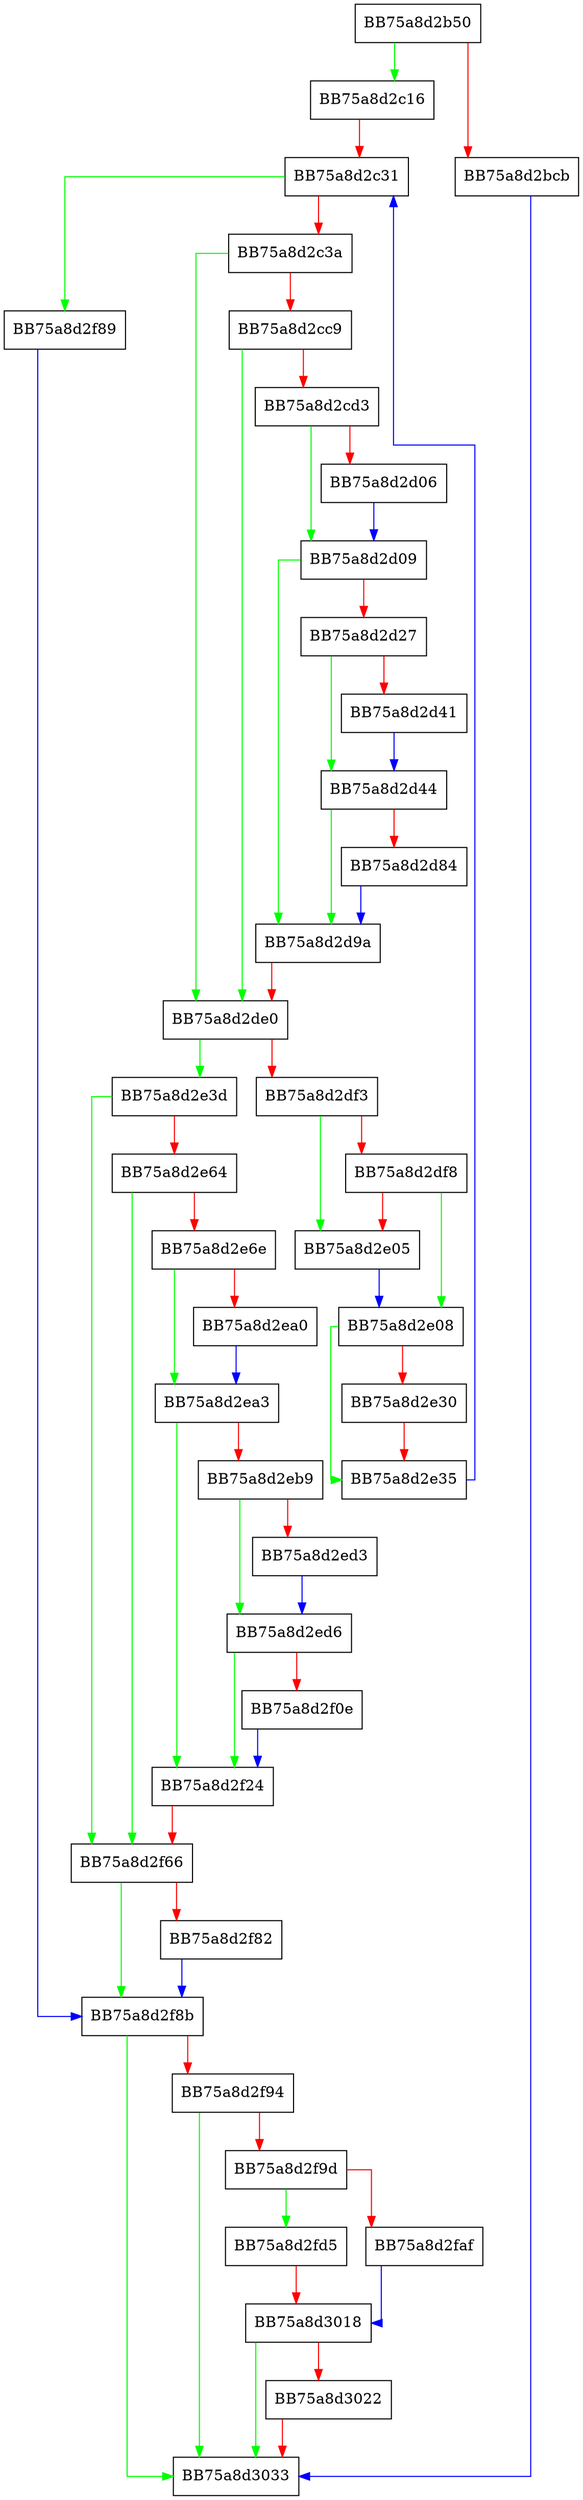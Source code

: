 digraph push_configs {
  node [shape="box"];
  graph [splines=ortho];
  BB75a8d2b50 -> BB75a8d2c16 [color="green"];
  BB75a8d2b50 -> BB75a8d2bcb [color="red"];
  BB75a8d2bcb -> BB75a8d3033 [color="blue"];
  BB75a8d2c16 -> BB75a8d2c31 [color="red"];
  BB75a8d2c31 -> BB75a8d2f89 [color="green"];
  BB75a8d2c31 -> BB75a8d2c3a [color="red"];
  BB75a8d2c3a -> BB75a8d2de0 [color="green"];
  BB75a8d2c3a -> BB75a8d2cc9 [color="red"];
  BB75a8d2cc9 -> BB75a8d2de0 [color="green"];
  BB75a8d2cc9 -> BB75a8d2cd3 [color="red"];
  BB75a8d2cd3 -> BB75a8d2d09 [color="green"];
  BB75a8d2cd3 -> BB75a8d2d06 [color="red"];
  BB75a8d2d06 -> BB75a8d2d09 [color="blue"];
  BB75a8d2d09 -> BB75a8d2d9a [color="green"];
  BB75a8d2d09 -> BB75a8d2d27 [color="red"];
  BB75a8d2d27 -> BB75a8d2d44 [color="green"];
  BB75a8d2d27 -> BB75a8d2d41 [color="red"];
  BB75a8d2d41 -> BB75a8d2d44 [color="blue"];
  BB75a8d2d44 -> BB75a8d2d9a [color="green"];
  BB75a8d2d44 -> BB75a8d2d84 [color="red"];
  BB75a8d2d84 -> BB75a8d2d9a [color="blue"];
  BB75a8d2d9a -> BB75a8d2de0 [color="red"];
  BB75a8d2de0 -> BB75a8d2e3d [color="green"];
  BB75a8d2de0 -> BB75a8d2df3 [color="red"];
  BB75a8d2df3 -> BB75a8d2e05 [color="green"];
  BB75a8d2df3 -> BB75a8d2df8 [color="red"];
  BB75a8d2df8 -> BB75a8d2e08 [color="green"];
  BB75a8d2df8 -> BB75a8d2e05 [color="red"];
  BB75a8d2e05 -> BB75a8d2e08 [color="blue"];
  BB75a8d2e08 -> BB75a8d2e35 [color="green"];
  BB75a8d2e08 -> BB75a8d2e30 [color="red"];
  BB75a8d2e30 -> BB75a8d2e35 [color="red"];
  BB75a8d2e35 -> BB75a8d2c31 [color="blue"];
  BB75a8d2e3d -> BB75a8d2f66 [color="green"];
  BB75a8d2e3d -> BB75a8d2e64 [color="red"];
  BB75a8d2e64 -> BB75a8d2f66 [color="green"];
  BB75a8d2e64 -> BB75a8d2e6e [color="red"];
  BB75a8d2e6e -> BB75a8d2ea3 [color="green"];
  BB75a8d2e6e -> BB75a8d2ea0 [color="red"];
  BB75a8d2ea0 -> BB75a8d2ea3 [color="blue"];
  BB75a8d2ea3 -> BB75a8d2f24 [color="green"];
  BB75a8d2ea3 -> BB75a8d2eb9 [color="red"];
  BB75a8d2eb9 -> BB75a8d2ed6 [color="green"];
  BB75a8d2eb9 -> BB75a8d2ed3 [color="red"];
  BB75a8d2ed3 -> BB75a8d2ed6 [color="blue"];
  BB75a8d2ed6 -> BB75a8d2f24 [color="green"];
  BB75a8d2ed6 -> BB75a8d2f0e [color="red"];
  BB75a8d2f0e -> BB75a8d2f24 [color="blue"];
  BB75a8d2f24 -> BB75a8d2f66 [color="red"];
  BB75a8d2f66 -> BB75a8d2f8b [color="green"];
  BB75a8d2f66 -> BB75a8d2f82 [color="red"];
  BB75a8d2f82 -> BB75a8d2f8b [color="blue"];
  BB75a8d2f89 -> BB75a8d2f8b [color="blue"];
  BB75a8d2f8b -> BB75a8d3033 [color="green"];
  BB75a8d2f8b -> BB75a8d2f94 [color="red"];
  BB75a8d2f94 -> BB75a8d3033 [color="green"];
  BB75a8d2f94 -> BB75a8d2f9d [color="red"];
  BB75a8d2f9d -> BB75a8d2fd5 [color="green"];
  BB75a8d2f9d -> BB75a8d2faf [color="red"];
  BB75a8d2faf -> BB75a8d3018 [color="blue"];
  BB75a8d2fd5 -> BB75a8d3018 [color="red"];
  BB75a8d3018 -> BB75a8d3033 [color="green"];
  BB75a8d3018 -> BB75a8d3022 [color="red"];
  BB75a8d3022 -> BB75a8d3033 [color="red"];
}